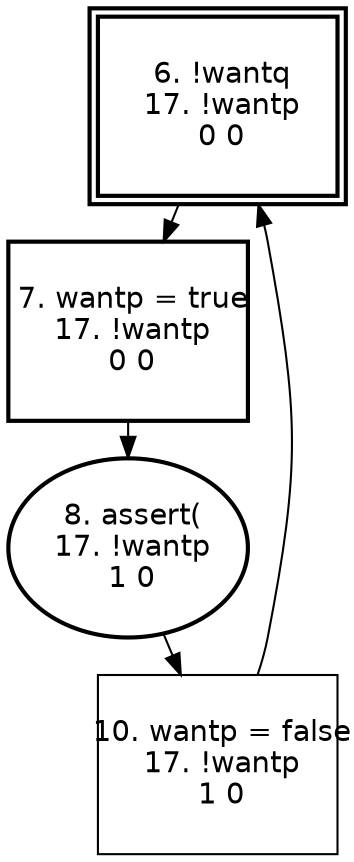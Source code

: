 digraph "" {
  graph [size="16,12",ranksep=.25];               
  node [shape=box,fontname=Helvetica,fontsize=14];
  node [width=1.6,height=1.2,fixedsize=true];     
 0 [label=" 6. !wantq\n 17. !wantp\n 0 0\n" peripheries = 2  style = bold ];
 1 [label=" 7. wantp = true\n 17. !wantp\n 0 0\n" style = bold ];
 2 [label=" 8. assert(\n 17. !wantp\n 1 0\n" shape = ellipse  style = bold ];
 3 [label=" 10. wantp = false\n 17. !wantp\n 1 0\n"];
 0 -> 1;
 1 -> 2;
 2 -> 3;
 3 -> 0;
}
